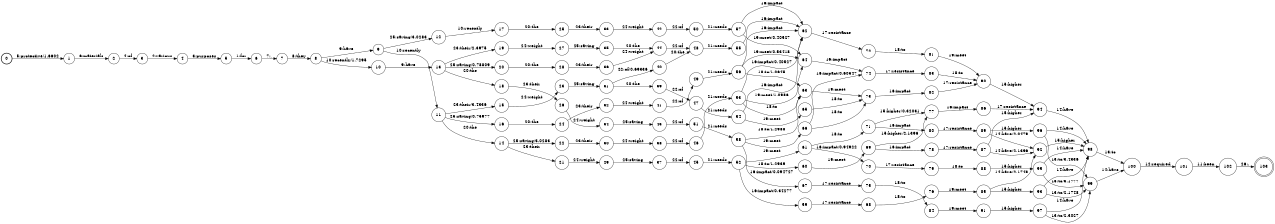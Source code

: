 digraph FST {
rankdir = LR;
size = "8.5,11";
label = "";
center = 1;
orientation = Portrait;
ranksep = "0.4";
nodesep = "0.25";
0 [label = "0", shape = circle, style = bold, fontsize = 14]
	0 -> 1 [label = "5:protective/1.6602", fontsize = 14];
1 [label = "1", shape = circle, style = solid, fontsize = 14]
	1 -> 2 [label = "6:materials", fontsize = 14];
2 [label = "2", shape = circle, style = solid, fontsize = 14]
	2 -> 3 [label = "4:of", fontsize = 14];
3 [label = "3", shape = circle, style = solid, fontsize = 14]
	3 -> 4 [label = "2:various", fontsize = 14];
4 [label = "4", shape = circle, style = solid, fontsize = 14]
	4 -> 5 [label = "3:purposes", fontsize = 14];
5 [label = "5", shape = circle, style = solid, fontsize = 14]
	5 -> 6 [label = "1:for", fontsize = 14];
6 [label = "6", shape = circle, style = solid, fontsize = 14]
	6 -> 7 [label = "7:,", fontsize = 14];
7 [label = "7", shape = circle, style = solid, fontsize = 14]
	7 -> 8 [label = "8:they", fontsize = 14];
8 [label = "8", shape = circle, style = solid, fontsize = 14]
	8 -> 9 [label = "9:have", fontsize = 14];
	8 -> 10 [label = "10:recently/1.7295", fontsize = 14];
9 [label = "9", shape = circle, style = solid, fontsize = 14]
	9 -> 11 [label = "10:recently", fontsize = 14];
	9 -> 12 [label = "25:saving/3.0283", fontsize = 14];
10 [label = "10", shape = circle, style = solid, fontsize = 14]
	10 -> 13 [label = "9:have", fontsize = 14];
11 [label = "11", shape = circle, style = solid, fontsize = 14]
	11 -> 14 [label = "20:the", fontsize = 14];
	11 -> 15 [label = "23:their/3.4336", fontsize = 14];
	11 -> 16 [label = "25:saving/0.75977", fontsize = 14];
12 [label = "12", shape = circle, style = solid, fontsize = 14]
	12 -> 17 [label = "10:recently", fontsize = 14];
13 [label = "13", shape = circle, style = solid, fontsize = 14]
	13 -> 18 [label = "20:the", fontsize = 14];
	13 -> 19 [label = "23:their/2.3975", fontsize = 14];
	13 -> 20 [label = "25:saving/0.78809", fontsize = 14];
14 [label = "14", shape = circle, style = solid, fontsize = 14]
	14 -> 21 [label = "23:their", fontsize = 14];
	14 -> 22 [label = "25:saving/3.0283", fontsize = 14];
15 [label = "15", shape = circle, style = solid, fontsize = 14]
	15 -> 23 [label = "24:weight", fontsize = 14];
16 [label = "16", shape = circle, style = solid, fontsize = 14]
	16 -> 24 [label = "20:the", fontsize = 14];
17 [label = "17", shape = circle, style = solid, fontsize = 14]
	17 -> 25 [label = "20:the", fontsize = 14];
18 [label = "18", shape = circle, style = solid, fontsize = 14]
	18 -> 26 [label = "23:their", fontsize = 14];
19 [label = "19", shape = circle, style = solid, fontsize = 14]
	19 -> 27 [label = "24:weight", fontsize = 14];
20 [label = "20", shape = circle, style = solid, fontsize = 14]
	20 -> 28 [label = "20:the", fontsize = 14];
21 [label = "21", shape = circle, style = solid, fontsize = 14]
	21 -> 29 [label = "24:weight", fontsize = 14];
22 [label = "22", shape = circle, style = solid, fontsize = 14]
	22 -> 30 [label = "23:their", fontsize = 14];
23 [label = "23", shape = circle, style = solid, fontsize = 14]
	23 -> 31 [label = "25:saving", fontsize = 14];
24 [label = "24", shape = circle, style = solid, fontsize = 14]
	24 -> 32 [label = "23:their", fontsize = 14];
25 [label = "25", shape = circle, style = solid, fontsize = 14]
	25 -> 33 [label = "23:their", fontsize = 14];
26 [label = "26", shape = circle, style = solid, fontsize = 14]
	26 -> 34 [label = "24:weight", fontsize = 14];
27 [label = "27", shape = circle, style = solid, fontsize = 14]
	27 -> 35 [label = "25:saving", fontsize = 14];
28 [label = "28", shape = circle, style = solid, fontsize = 14]
	28 -> 36 [label = "23:their", fontsize = 14];
29 [label = "29", shape = circle, style = solid, fontsize = 14]
	29 -> 37 [label = "25:saving", fontsize = 14];
30 [label = "30", shape = circle, style = solid, fontsize = 14]
	30 -> 38 [label = "24:weight", fontsize = 14];
31 [label = "31", shape = circle, style = solid, fontsize = 14]
	31 -> 40 [label = "22:of/0.69336", fontsize = 14];
	31 -> 39 [label = "20:the", fontsize = 14];
32 [label = "32", shape = circle, style = solid, fontsize = 14]
	32 -> 41 [label = "24:weight", fontsize = 14];
33 [label = "33", shape = circle, style = solid, fontsize = 14]
	33 -> 42 [label = "24:weight", fontsize = 14];
34 [label = "34", shape = circle, style = solid, fontsize = 14]
	34 -> 43 [label = "25:saving", fontsize = 14];
35 [label = "35", shape = circle, style = solid, fontsize = 14]
	35 -> 44 [label = "20:the", fontsize = 14];
36 [label = "36", shape = circle, style = solid, fontsize = 14]
	36 -> 44 [label = "24:weight", fontsize = 14];
37 [label = "37", shape = circle, style = solid, fontsize = 14]
	37 -> 45 [label = "22:of", fontsize = 14];
38 [label = "38", shape = circle, style = solid, fontsize = 14]
	38 -> 46 [label = "22:of", fontsize = 14];
39 [label = "39", shape = circle, style = solid, fontsize = 14]
	39 -> 47 [label = "22:of", fontsize = 14];
40 [label = "40", shape = circle, style = solid, fontsize = 14]
	40 -> 48 [label = "20:the", fontsize = 14];
41 [label = "41", shape = circle, style = solid, fontsize = 14]
	41 -> 49 [label = "22:of", fontsize = 14];
42 [label = "42", shape = circle, style = solid, fontsize = 14]
	42 -> 50 [label = "22:of", fontsize = 14];
43 [label = "43", shape = circle, style = solid, fontsize = 14]
	43 -> 51 [label = "22:of", fontsize = 14];
44 [label = "44", shape = circle, style = solid, fontsize = 14]
	44 -> 48 [label = "22:of", fontsize = 14];
45 [label = "45", shape = circle, style = solid, fontsize = 14]
	45 -> 52 [label = "21:needs", fontsize = 14];
46 [label = "46", shape = circle, style = solid, fontsize = 14]
	46 -> 53 [label = "21:needs", fontsize = 14];
47 [label = "47", shape = circle, style = solid, fontsize = 14]
	47 -> 54 [label = "21:needs", fontsize = 14];
48 [label = "48", shape = circle, style = solid, fontsize = 14]
	48 -> 55 [label = "21:needs", fontsize = 14];
49 [label = "49", shape = circle, style = solid, fontsize = 14]
	49 -> 56 [label = "21:needs", fontsize = 14];
50 [label = "50", shape = circle, style = solid, fontsize = 14]
	50 -> 57 [label = "21:needs", fontsize = 14];
51 [label = "51", shape = circle, style = solid, fontsize = 14]
	51 -> 58 [label = "21:needs", fontsize = 14];
52 [label = "52", shape = circle, style = solid, fontsize = 14]
	52 -> 59 [label = "16:impact/0.34277", fontsize = 14];
	52 -> 60 [label = "18:to/1.2939", fontsize = 14];
	52 -> 61 [label = "19:meet", fontsize = 14];
53 [label = "53", shape = circle, style = solid, fontsize = 14]
	53 -> 62 [label = "16:impact/0.40527", fontsize = 14];
	53 -> 63 [label = "18:to", fontsize = 14];
	53 -> 64 [label = "19:meet/1.0986", fontsize = 14];
54 [label = "54", shape = circle, style = solid, fontsize = 14]
	54 -> 62 [label = "16:impact", fontsize = 14];
	54 -> 65 [label = "19:meet", fontsize = 14];
55 [label = "55", shape = circle, style = solid, fontsize = 14]
	55 -> 62 [label = "16:impact", fontsize = 14];
56 [label = "56", shape = circle, style = solid, fontsize = 14]
	56 -> 62 [label = "16:impact", fontsize = 14];
	56 -> 63 [label = "18:to/1.0645", fontsize = 14];
	56 -> 64 [label = "19:meet/0.53418", fontsize = 14];
57 [label = "57", shape = circle, style = solid, fontsize = 14]
	57 -> 62 [label = "16:impact", fontsize = 14];
	57 -> 64 [label = "19:meet/0.40527", fontsize = 14];
58 [label = "58", shape = circle, style = solid, fontsize = 14]
	58 -> 67 [label = "16:impact/0.094727", fontsize = 14];
	58 -> 63 [label = "18:to/1.2988", fontsize = 14];
	58 -> 66 [label = "19:meet", fontsize = 14];
59 [label = "59", shape = circle, style = solid, fontsize = 14]
	59 -> 68 [label = "17:resistance", fontsize = 14];
60 [label = "60", shape = circle, style = solid, fontsize = 14]
	60 -> 69 [label = "19:meet", fontsize = 14];
61 [label = "61", shape = circle, style = solid, fontsize = 14]
	61 -> 70 [label = "16:impact/0.94922", fontsize = 14];
	61 -> 71 [label = "18:to", fontsize = 14];
62 [label = "62", shape = circle, style = solid, fontsize = 14]
	62 -> 72 [label = "17:resistance", fontsize = 14];
63 [label = "63", shape = circle, style = solid, fontsize = 14]
	63 -> 73 [label = "19:meet", fontsize = 14];
64 [label = "64", shape = circle, style = solid, fontsize = 14]
	64 -> 74 [label = "16:impact", fontsize = 14];
65 [label = "65", shape = circle, style = solid, fontsize = 14]
	65 -> 73 [label = "18:to", fontsize = 14];
66 [label = "66", shape = circle, style = solid, fontsize = 14]
	66 -> 74 [label = "16:impact/0.60547", fontsize = 14];
	66 -> 73 [label = "18:to", fontsize = 14];
67 [label = "67", shape = circle, style = solid, fontsize = 14]
	67 -> 75 [label = "17:resistance", fontsize = 14];
68 [label = "68", shape = circle, style = solid, fontsize = 14]
	68 -> 76 [label = "18:to", fontsize = 14];
69 [label = "69", shape = circle, style = solid, fontsize = 14]
	69 -> 77 [label = "15:higher/2.1396", fontsize = 14];
	69 -> 78 [label = "16:impact", fontsize = 14];
70 [label = "70", shape = circle, style = solid, fontsize = 14]
	70 -> 79 [label = "17:resistance", fontsize = 14];
71 [label = "71", shape = circle, style = solid, fontsize = 14]
	71 -> 77 [label = "15:higher/0.32031", fontsize = 14];
	71 -> 80 [label = "16:impact", fontsize = 14];
72 [label = "72", shape = circle, style = solid, fontsize = 14]
	72 -> 81 [label = "18:to", fontsize = 14];
73 [label = "73", shape = circle, style = solid, fontsize = 14]
	73 -> 82 [label = "16:impact", fontsize = 14];
74 [label = "74", shape = circle, style = solid, fontsize = 14]
	74 -> 83 [label = "17:resistance", fontsize = 14];
75 [label = "75", shape = circle, style = solid, fontsize = 14]
	75 -> 84 [label = "18:to", fontsize = 14];
76 [label = "76", shape = circle, style = solid, fontsize = 14]
	76 -> 85 [label = "19:meet", fontsize = 14];
77 [label = "77", shape = circle, style = solid, fontsize = 14]
	77 -> 86 [label = "16:impact", fontsize = 14];
78 [label = "78", shape = circle, style = solid, fontsize = 14]
	78 -> 87 [label = "17:resistance", fontsize = 14];
79 [label = "79", shape = circle, style = solid, fontsize = 14]
	79 -> 88 [label = "18:to", fontsize = 14];
80 [label = "80", shape = circle, style = solid, fontsize = 14]
	80 -> 89 [label = "17:resistance", fontsize = 14];
81 [label = "81", shape = circle, style = solid, fontsize = 14]
	81 -> 90 [label = "19:meet", fontsize = 14];
82 [label = "82", shape = circle, style = solid, fontsize = 14]
	82 -> 90 [label = "17:resistance", fontsize = 14];
83 [label = "83", shape = circle, style = solid, fontsize = 14]
	83 -> 90 [label = "18:to", fontsize = 14];
84 [label = "84", shape = circle, style = solid, fontsize = 14]
	84 -> 91 [label = "19:meet", fontsize = 14];
85 [label = "85", shape = circle, style = solid, fontsize = 14]
	85 -> 92 [label = "14:have/2.1748", fontsize = 14];
	85 -> 93 [label = "15:higher", fontsize = 14];
86 [label = "86", shape = circle, style = solid, fontsize = 14]
	86 -> 94 [label = "17:resistance", fontsize = 14];
87 [label = "87", shape = circle, style = solid, fontsize = 14]
	87 -> 92 [label = "14:have/2.1396", fontsize = 14];
	87 -> 94 [label = "15:higher", fontsize = 14];
88 [label = "88", shape = circle, style = solid, fontsize = 14]
	88 -> 95 [label = "15:higher", fontsize = 14];
89 [label = "89", shape = circle, style = solid, fontsize = 14]
	89 -> 92 [label = "14:have/2.0479", fontsize = 14];
	89 -> 96 [label = "15:higher", fontsize = 14];
90 [label = "90", shape = circle, style = solid, fontsize = 14]
	90 -> 94 [label = "15:higher", fontsize = 14];
91 [label = "91", shape = circle, style = solid, fontsize = 14]
	91 -> 97 [label = "15:higher", fontsize = 14];
92 [label = "92", shape = circle, style = solid, fontsize = 14]
	92 -> 98 [label = "15:higher", fontsize = 14];
93 [label = "93", shape = circle, style = solid, fontsize = 14]
	93 -> 98 [label = "14:have", fontsize = 14];
	93 -> 99 [label = "13:to/2.1748", fontsize = 14];
94 [label = "94", shape = circle, style = solid, fontsize = 14]
	94 -> 98 [label = "14:have", fontsize = 14];
95 [label = "95", shape = circle, style = solid, fontsize = 14]
	95 -> 98 [label = "14:have", fontsize = 14];
	95 -> 99 [label = "13:to/3.1777", fontsize = 14];
96 [label = "96", shape = circle, style = solid, fontsize = 14]
	96 -> 98 [label = "14:have", fontsize = 14];
	96 -> 99 [label = "13:to/3.4336", fontsize = 14];
97 [label = "97", shape = circle, style = solid, fontsize = 14]
	97 -> 98 [label = "14:have", fontsize = 14];
	97 -> 99 [label = "13:to/2.3027", fontsize = 14];
98 [label = "98", shape = circle, style = solid, fontsize = 14]
	98 -> 100 [label = "13:to", fontsize = 14];
99 [label = "99", shape = circle, style = solid, fontsize = 14]
	99 -> 100 [label = "14:have", fontsize = 14];
100 [label = "100", shape = circle, style = solid, fontsize = 14]
	100 -> 101 [label = "12:required", fontsize = 14];
101 [label = "101", shape = circle, style = solid, fontsize = 14]
	101 -> 102 [label = "11:been", fontsize = 14];
102 [label = "102", shape = circle, style = solid, fontsize = 14]
	102 -> 103 [label = "26:.", fontsize = 14];
103 [label = "103", shape = doublecircle, style = solid, fontsize = 14]
}
